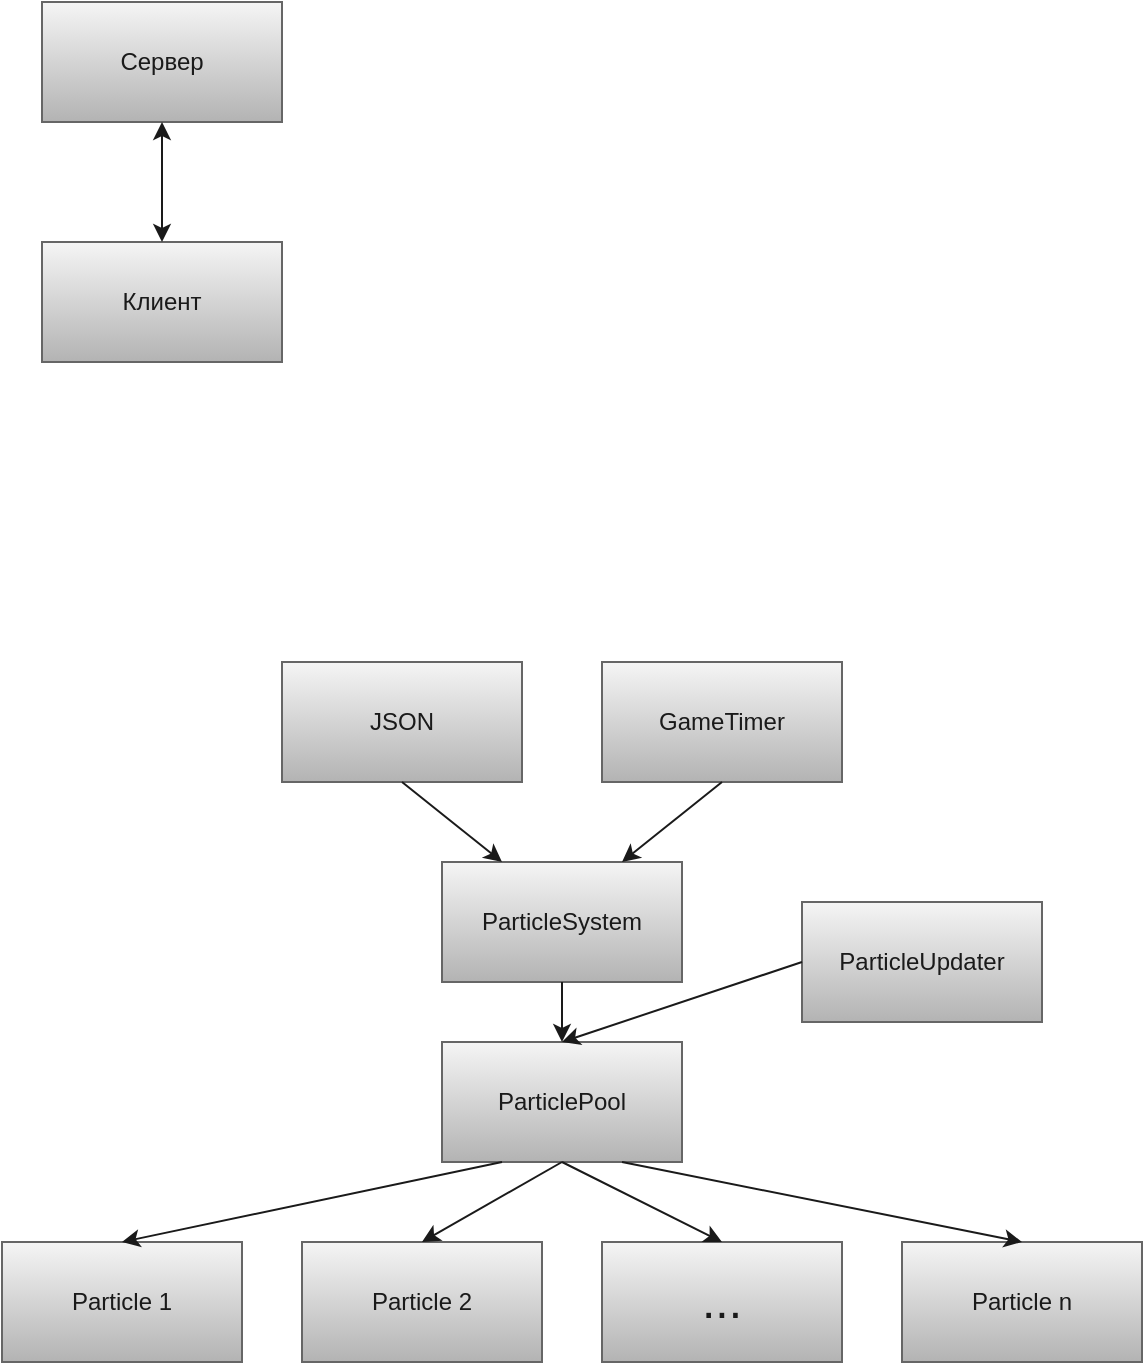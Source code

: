 <mxfile version="21.3.4" type="github">
  <diagram name="Страница 1" id="T0bpmHtoUd5aLdMLNVdY">
    <mxGraphModel dx="1434" dy="796" grid="1" gridSize="10" guides="1" tooltips="1" connect="1" arrows="1" fold="1" page="1" pageScale="1" pageWidth="827" pageHeight="1169" background="#ffffff" math="0" shadow="0">
      <root>
        <mxCell id="0" />
        <mxCell id="1" parent="0" />
        <mxCell id="Xh5lTPVsRjKOVxgZUL-_-7" value="" style="group" parent="1" vertex="1" connectable="0">
          <mxGeometry x="80" y="40" width="120" height="180" as="geometry" />
        </mxCell>
        <mxCell id="Xh5lTPVsRjKOVxgZUL-_-1" value="" style="rounded=0;whiteSpace=wrap;html=1;fillColor=#f5f5f5;strokeColor=#666666;gradientColor=#b3b3b3;" parent="Xh5lTPVsRjKOVxgZUL-_-7" vertex="1">
          <mxGeometry width="120" height="60" as="geometry" />
        </mxCell>
        <mxCell id="Xh5lTPVsRjKOVxgZUL-_-2" value="Сервер" style="text;html=1;align=center;verticalAlign=middle;whiteSpace=wrap;rounded=0;fontColor=#1A1A1A;" parent="Xh5lTPVsRjKOVxgZUL-_-7" vertex="1">
          <mxGeometry x="25" y="12.5" width="70" height="35" as="geometry" />
        </mxCell>
        <mxCell id="Xh5lTPVsRjKOVxgZUL-_-4" value="&lt;font color=&quot;#1a1a1a&quot;&gt;Клиент&lt;br&gt;&lt;/font&gt;" style="rounded=0;whiteSpace=wrap;html=1;fillColor=#f5f5f5;strokeColor=#666666;gradientColor=#b3b3b3;" parent="Xh5lTPVsRjKOVxgZUL-_-7" vertex="1">
          <mxGeometry y="120" width="120" height="60" as="geometry" />
        </mxCell>
        <mxCell id="Xh5lTPVsRjKOVxgZUL-_-6" value="" style="endArrow=classic;startArrow=classic;html=1;rounded=0;labelBackgroundColor=default;strokeColor=#1A1A1A;exitX=0.5;exitY=0;exitDx=0;exitDy=0;entryX=0.5;entryY=1;entryDx=0;entryDy=0;" parent="Xh5lTPVsRjKOVxgZUL-_-7" source="Xh5lTPVsRjKOVxgZUL-_-4" target="Xh5lTPVsRjKOVxgZUL-_-1" edge="1">
          <mxGeometry width="50" height="50" relative="1" as="geometry">
            <mxPoint x="100" y="110" as="sourcePoint" />
            <mxPoint x="80" y="80" as="targetPoint" />
          </mxGeometry>
        </mxCell>
        <mxCell id="Xh5lTPVsRjKOVxgZUL-_-15" value="&lt;font color=&quot;#1a1a1a&quot;&gt;ParticleSystem&lt;br&gt;&lt;/font&gt;" style="rounded=0;whiteSpace=wrap;html=1;fillColor=#f5f5f5;strokeColor=#666666;gradientColor=#b3b3b3;" parent="1" vertex="1">
          <mxGeometry x="280" y="470" width="120" height="60" as="geometry" />
        </mxCell>
        <mxCell id="Xh5lTPVsRjKOVxgZUL-_-16" value="&lt;font color=&quot;#1a1a1a&quot;&gt;ParticlePool&lt;br&gt;&lt;/font&gt;" style="rounded=0;whiteSpace=wrap;html=1;fillColor=#f5f5f5;strokeColor=#666666;gradientColor=#b3b3b3;" parent="1" vertex="1">
          <mxGeometry x="280" y="560" width="120" height="60" as="geometry" />
        </mxCell>
        <mxCell id="Xh5lTPVsRjKOVxgZUL-_-17" value="&lt;font color=&quot;#1a1a1a&quot;&gt;ParticleUpdater&lt;br&gt;&lt;/font&gt;" style="rounded=0;whiteSpace=wrap;html=1;fillColor=#f5f5f5;strokeColor=#666666;gradientColor=#b3b3b3;" parent="1" vertex="1">
          <mxGeometry x="460" y="490" width="120" height="60" as="geometry" />
        </mxCell>
        <mxCell id="Xh5lTPVsRjKOVxgZUL-_-18" value="&lt;font color=&quot;#1a1a1a&quot;&gt;JSON&lt;br&gt;&lt;/font&gt;" style="rounded=0;whiteSpace=wrap;html=1;fillColor=#f5f5f5;strokeColor=#666666;gradientColor=#b3b3b3;" parent="1" vertex="1">
          <mxGeometry x="200" y="370" width="120" height="60" as="geometry" />
        </mxCell>
        <mxCell id="Xh5lTPVsRjKOVxgZUL-_-19" value="&lt;font color=&quot;#1a1a1a&quot;&gt;GameTimer&lt;br&gt;&lt;/font&gt;" style="rounded=0;whiteSpace=wrap;html=1;fillColor=#f5f5f5;strokeColor=#666666;gradientColor=#b3b3b3;" parent="1" vertex="1">
          <mxGeometry x="360" y="370" width="120" height="60" as="geometry" />
        </mxCell>
        <mxCell id="Xh5lTPVsRjKOVxgZUL-_-20" value="&lt;font color=&quot;#1a1a1a&quot;&gt;Particle 1&lt;br&gt;&lt;/font&gt;" style="rounded=0;whiteSpace=wrap;html=1;fillColor=#f5f5f5;strokeColor=#666666;gradientColor=#b3b3b3;" parent="1" vertex="1">
          <mxGeometry x="60" y="660" width="120" height="60" as="geometry" />
        </mxCell>
        <mxCell id="Xh5lTPVsRjKOVxgZUL-_-21" value="&lt;font color=&quot;#1a1a1a&quot;&gt;Particle 2&lt;br&gt;&lt;/font&gt;" style="rounded=0;whiteSpace=wrap;html=1;fillColor=#f5f5f5;strokeColor=#666666;gradientColor=#b3b3b3;" parent="1" vertex="1">
          <mxGeometry x="210" y="660" width="120" height="60" as="geometry" />
        </mxCell>
        <mxCell id="Xh5lTPVsRjKOVxgZUL-_-22" value="&lt;font color=&quot;#1a1a1a&quot; style=&quot;font-size: 24px;&quot;&gt;...&lt;br style=&quot;font-size: 24px;&quot;&gt;&lt;/font&gt;" style="rounded=0;whiteSpace=wrap;html=1;fillColor=#f5f5f5;strokeColor=#666666;gradientColor=#b3b3b3;fontSize=24;" parent="1" vertex="1">
          <mxGeometry x="360" y="660" width="120" height="60" as="geometry" />
        </mxCell>
        <mxCell id="Xh5lTPVsRjKOVxgZUL-_-23" value="&lt;font color=&quot;#1a1a1a&quot;&gt;Particle n&lt;br&gt;&lt;/font&gt;" style="rounded=0;whiteSpace=wrap;html=1;fillColor=#f5f5f5;strokeColor=#666666;gradientColor=#b3b3b3;" parent="1" vertex="1">
          <mxGeometry x="510" y="660" width="120" height="60" as="geometry" />
        </mxCell>
        <mxCell id="Xh5lTPVsRjKOVxgZUL-_-24" value="" style="endArrow=classic;html=1;rounded=0;entryX=0.25;entryY=0;entryDx=0;entryDy=0;strokeColor=#1A1A1A;exitX=0.5;exitY=1;exitDx=0;exitDy=0;" parent="1" source="Xh5lTPVsRjKOVxgZUL-_-18" target="Xh5lTPVsRjKOVxgZUL-_-15" edge="1">
          <mxGeometry width="50" height="50" relative="1" as="geometry">
            <mxPoint x="340" y="430" as="sourcePoint" />
            <mxPoint x="450" y="430" as="targetPoint" />
          </mxGeometry>
        </mxCell>
        <mxCell id="Xh5lTPVsRjKOVxgZUL-_-25" value="" style="endArrow=classic;html=1;rounded=0;entryX=0.5;entryY=0;entryDx=0;entryDy=0;strokeColor=#1A1A1A;exitX=0.5;exitY=1;exitDx=0;exitDy=0;" parent="1" source="Xh5lTPVsRjKOVxgZUL-_-15" target="Xh5lTPVsRjKOVxgZUL-_-16" edge="1">
          <mxGeometry width="50" height="50" relative="1" as="geometry">
            <mxPoint x="270" y="440" as="sourcePoint" />
            <mxPoint x="350" y="480" as="targetPoint" />
          </mxGeometry>
        </mxCell>
        <mxCell id="Xh5lTPVsRjKOVxgZUL-_-26" value="" style="endArrow=classic;html=1;rounded=0;entryX=0.5;entryY=0;entryDx=0;entryDy=0;strokeColor=#1A1A1A;exitX=0;exitY=0.5;exitDx=0;exitDy=0;" parent="1" source="Xh5lTPVsRjKOVxgZUL-_-17" target="Xh5lTPVsRjKOVxgZUL-_-16" edge="1">
          <mxGeometry width="50" height="50" relative="1" as="geometry">
            <mxPoint x="350" y="540" as="sourcePoint" />
            <mxPoint x="350" y="570" as="targetPoint" />
          </mxGeometry>
        </mxCell>
        <mxCell id="Xh5lTPVsRjKOVxgZUL-_-27" value="" style="endArrow=classic;html=1;rounded=0;entryX=0.75;entryY=0;entryDx=0;entryDy=0;strokeColor=#1A1A1A;exitX=0.5;exitY=1;exitDx=0;exitDy=0;" parent="1" source="Xh5lTPVsRjKOVxgZUL-_-19" target="Xh5lTPVsRjKOVxgZUL-_-15" edge="1">
          <mxGeometry width="50" height="50" relative="1" as="geometry">
            <mxPoint x="470" y="530" as="sourcePoint" />
            <mxPoint x="350" y="570" as="targetPoint" />
          </mxGeometry>
        </mxCell>
        <mxCell id="Xh5lTPVsRjKOVxgZUL-_-28" value="" style="endArrow=classic;html=1;rounded=0;entryX=0.5;entryY=0;entryDx=0;entryDy=0;strokeColor=#1A1A1A;exitX=0.75;exitY=1;exitDx=0;exitDy=0;" parent="1" source="Xh5lTPVsRjKOVxgZUL-_-16" target="Xh5lTPVsRjKOVxgZUL-_-23" edge="1">
          <mxGeometry width="50" height="50" relative="1" as="geometry">
            <mxPoint x="470" y="530" as="sourcePoint" />
            <mxPoint x="350" y="570" as="targetPoint" />
          </mxGeometry>
        </mxCell>
        <mxCell id="Xh5lTPVsRjKOVxgZUL-_-29" value="" style="endArrow=classic;html=1;rounded=0;entryX=0.5;entryY=0;entryDx=0;entryDy=0;strokeColor=#1A1A1A;exitX=0.5;exitY=1;exitDx=0;exitDy=0;" parent="1" source="Xh5lTPVsRjKOVxgZUL-_-16" target="Xh5lTPVsRjKOVxgZUL-_-22" edge="1">
          <mxGeometry width="50" height="50" relative="1" as="geometry">
            <mxPoint x="380" y="630" as="sourcePoint" />
            <mxPoint x="580" y="670" as="targetPoint" />
          </mxGeometry>
        </mxCell>
        <mxCell id="Xh5lTPVsRjKOVxgZUL-_-30" value="" style="endArrow=classic;html=1;rounded=0;entryX=0.5;entryY=0;entryDx=0;entryDy=0;strokeColor=#1A1A1A;exitX=0.5;exitY=1;exitDx=0;exitDy=0;" parent="1" source="Xh5lTPVsRjKOVxgZUL-_-16" target="Xh5lTPVsRjKOVxgZUL-_-21" edge="1">
          <mxGeometry width="50" height="50" relative="1" as="geometry">
            <mxPoint x="350" y="630" as="sourcePoint" />
            <mxPoint x="430" y="670" as="targetPoint" />
          </mxGeometry>
        </mxCell>
        <mxCell id="Xh5lTPVsRjKOVxgZUL-_-31" value="" style="endArrow=classic;html=1;rounded=0;entryX=0.5;entryY=0;entryDx=0;entryDy=0;strokeColor=#1A1A1A;exitX=0.25;exitY=1;exitDx=0;exitDy=0;" parent="1" source="Xh5lTPVsRjKOVxgZUL-_-16" target="Xh5lTPVsRjKOVxgZUL-_-20" edge="1">
          <mxGeometry width="50" height="50" relative="1" as="geometry">
            <mxPoint x="350" y="630" as="sourcePoint" />
            <mxPoint x="280" y="670" as="targetPoint" />
          </mxGeometry>
        </mxCell>
      </root>
    </mxGraphModel>
  </diagram>
</mxfile>
